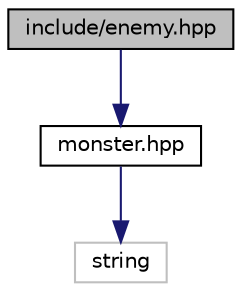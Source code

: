 digraph "include/enemy.hpp"
{
 // LATEX_PDF_SIZE
  edge [fontname="Helvetica",fontsize="10",labelfontname="Helvetica",labelfontsize="10"];
  node [fontname="Helvetica",fontsize="10",shape=record];
  Node1 [label="include/enemy.hpp",height=0.2,width=0.4,color="black", fillcolor="grey75", style="filled", fontcolor="black",tooltip="Classe principal com a lógica de enemy."];
  Node1 -> Node2 [color="midnightblue",fontsize="10",style="solid",fontname="Helvetica"];
  Node2 [label="monster.hpp",height=0.2,width=0.4,color="black", fillcolor="white", style="filled",URL="$monster_8hpp.html",tooltip="Classe principal com a lógica de monster."];
  Node2 -> Node3 [color="midnightblue",fontsize="10",style="solid",fontname="Helvetica"];
  Node3 [label="string",height=0.2,width=0.4,color="grey75", fillcolor="white", style="filled",tooltip=" "];
}
